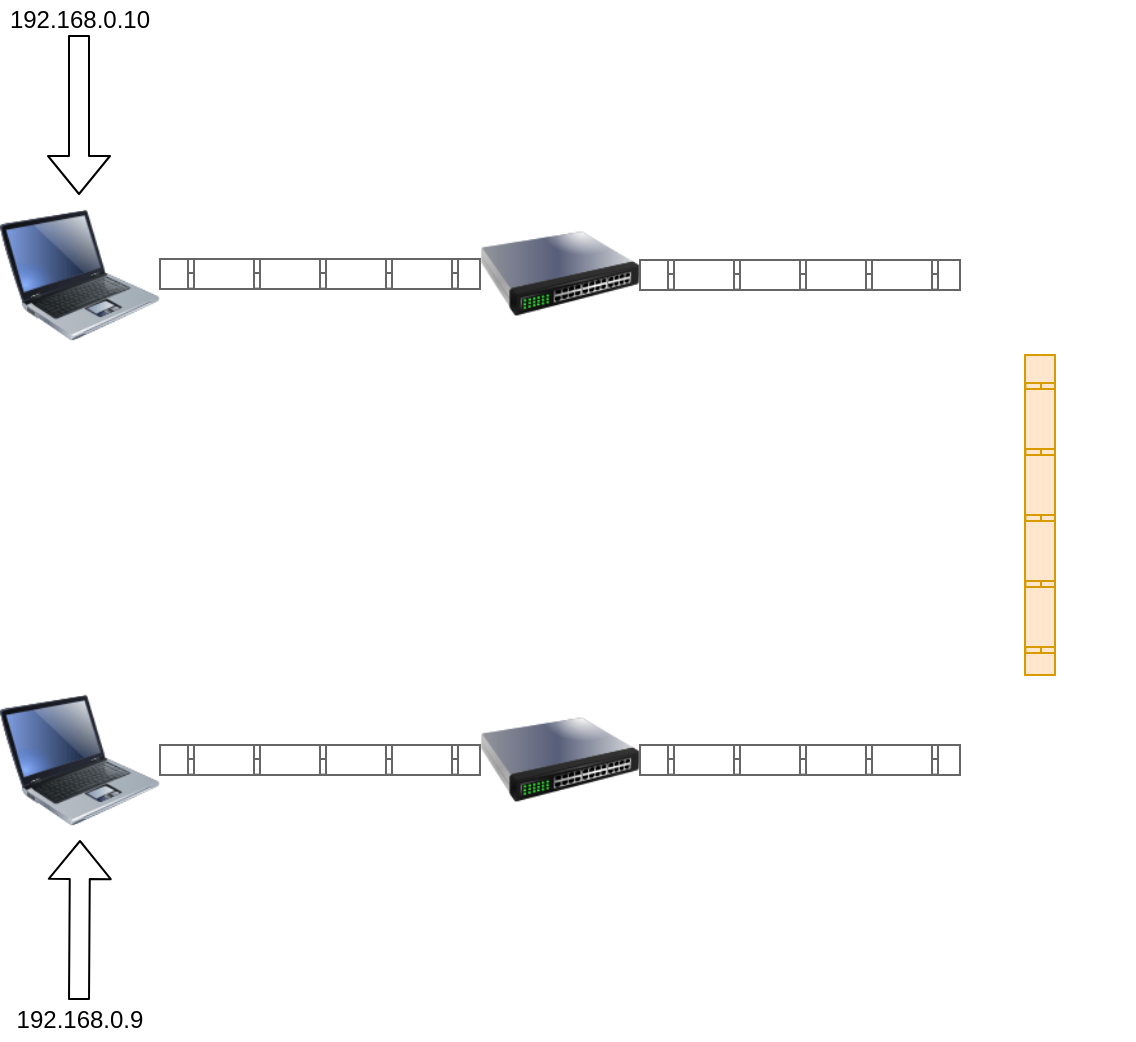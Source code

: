 <mxfile version="13.6.6" type="github"><diagram id="t6nzmMpPGtSyT9VIxom3" name="Page-1"><mxGraphModel dx="1381" dy="764" grid="1" gridSize="10" guides="1" tooltips="1" connect="1" arrows="1" fold="1" page="1" pageScale="1" pageWidth="827" pageHeight="1169" math="0" shadow="0"><root><mxCell id="0"/><mxCell id="1" parent="0"/><mxCell id="sf-SppPYqBd5vBbBwL44-2" value="" style="image;html=1;image=img/lib/clip_art/computers/Laptop_128x128.png" parent="1" vertex="1"><mxGeometry x="80" y="237.5" width="80" height="80" as="geometry"/></mxCell><mxCell id="sf-SppPYqBd5vBbBwL44-5" value="" style="image;html=1;image=img/lib/clip_art/networking/Switch_128x128.png" parent="1" vertex="1"><mxGeometry x="320" y="237" width="80" height="80" as="geometry"/></mxCell><mxCell id="sf-SppPYqBd5vBbBwL44-7" value="" style="strokeColor=#666666;html=1;labelPosition=right;align=left;spacingLeft=15;shadow=0;dashed=0;outlineConnect=0;shape=mxgraph.rackGeneral.horCableDuct;" parent="1" vertex="1"><mxGeometry x="160" y="269.5" width="160" height="15" as="geometry"/></mxCell><mxCell id="sf-SppPYqBd5vBbBwL44-9" value="" style="strokeColor=#666666;html=1;labelPosition=right;align=left;spacingLeft=15;shadow=0;dashed=0;outlineConnect=0;shape=mxgraph.rackGeneral.horCableDuct;" parent="1" vertex="1"><mxGeometry x="400" y="270" width="160" height="15" as="geometry"/></mxCell><mxCell id="sf-SppPYqBd5vBbBwL44-10" value="" style="image;html=1;image=img/lib/clip_art/computers/Laptop_128x128.png" parent="1" vertex="1"><mxGeometry x="80" y="480" width="80" height="80" as="geometry"/></mxCell><mxCell id="sf-SppPYqBd5vBbBwL44-12" value="" style="image;html=1;image=img/lib/clip_art/networking/Switch_128x128.png" parent="1" vertex="1"><mxGeometry x="320" y="480" width="80" height="80" as="geometry"/></mxCell><mxCell id="sf-SppPYqBd5vBbBwL44-14" value="" style="strokeColor=#666666;html=1;labelPosition=right;align=left;spacingLeft=15;shadow=0;dashed=0;outlineConnect=0;shape=mxgraph.rackGeneral.horCableDuct;" parent="1" vertex="1"><mxGeometry x="160" y="512.5" width="160" height="15" as="geometry"/></mxCell><mxCell id="sf-SppPYqBd5vBbBwL44-16" value="" style="strokeColor=#666666;html=1;labelPosition=right;align=left;spacingLeft=15;shadow=0;dashed=0;outlineConnect=0;shape=mxgraph.rackGeneral.horCableDuct;" parent="1" vertex="1"><mxGeometry x="400" y="512.5" width="160" height="15" as="geometry"/></mxCell><mxCell id="bw83f2Lh5-IcggC0hRNZ-1" value="" style="shape=image;html=1;verticalAlign=top;verticalLabelPosition=bottom;labelBackgroundColor=#ffffff;imageAspect=0;aspect=fixed;image=https://cdn1.iconfinder.com/data/icons/free-ui-1/24/Lan-ui-ux-mobile-web-128.png" parent="1" vertex="1"><mxGeometry x="553" y="230" width="94" height="94" as="geometry"/></mxCell><mxCell id="bw83f2Lh5-IcggC0hRNZ-2" value="" style="shape=image;html=1;verticalAlign=top;verticalLabelPosition=bottom;labelBackgroundColor=#ffffff;imageAspect=0;aspect=fixed;image=https://cdn1.iconfinder.com/data/icons/free-ui-1/24/Lan-ui-ux-mobile-web-128.png" parent="1" vertex="1"><mxGeometry x="553" y="473" width="94" height="94" as="geometry"/></mxCell><mxCell id="afKFWqs08ET3Z-4ujMVN-2" value="" style="strokeColor=#d79b00;html=1;labelPosition=right;align=left;spacingLeft=15;shadow=0;dashed=0;outlineConnect=0;shape=mxgraph.rackGeneral.horCableDuct;rotation=90;fillColor=#ffe6cc;" parent="1" vertex="1"><mxGeometry x="520" y="390" width="160" height="15" as="geometry"/></mxCell><mxCell id="YZbhlG0F4wQ6b0ADbRy_-2" value="" style="shape=flexArrow;endArrow=classic;html=1;" edge="1" parent="1"><mxGeometry width="50" height="50" relative="1" as="geometry"><mxPoint x="119.5" y="157.5" as="sourcePoint"/><mxPoint x="119.5" y="237.5" as="targetPoint"/><Array as="points"><mxPoint x="119.5" y="157.5"/></Array></mxGeometry></mxCell><mxCell id="YZbhlG0F4wQ6b0ADbRy_-4" value="" style="shape=flexArrow;endArrow=classic;html=1;" edge="1" parent="1"><mxGeometry width="50" height="50" relative="1" as="geometry"><mxPoint x="119.5" y="640" as="sourcePoint"/><mxPoint x="120" y="560" as="targetPoint"/><Array as="points"><mxPoint x="119.5" y="640"/></Array></mxGeometry></mxCell><mxCell id="YZbhlG0F4wQ6b0ADbRy_-5" value="192.168.0.10" style="text;html=1;strokeColor=none;fillColor=none;align=center;verticalAlign=middle;whiteSpace=wrap;rounded=0;" vertex="1" parent="1"><mxGeometry x="80" y="140" width="80" height="20" as="geometry"/></mxCell><mxCell id="YZbhlG0F4wQ6b0ADbRy_-6" value="192.168.0.9" style="text;html=1;strokeColor=none;fillColor=none;align=center;verticalAlign=middle;whiteSpace=wrap;rounded=0;" vertex="1" parent="1"><mxGeometry x="80" y="640" width="80" height="20" as="geometry"/></mxCell></root></mxGraphModel></diagram></mxfile>